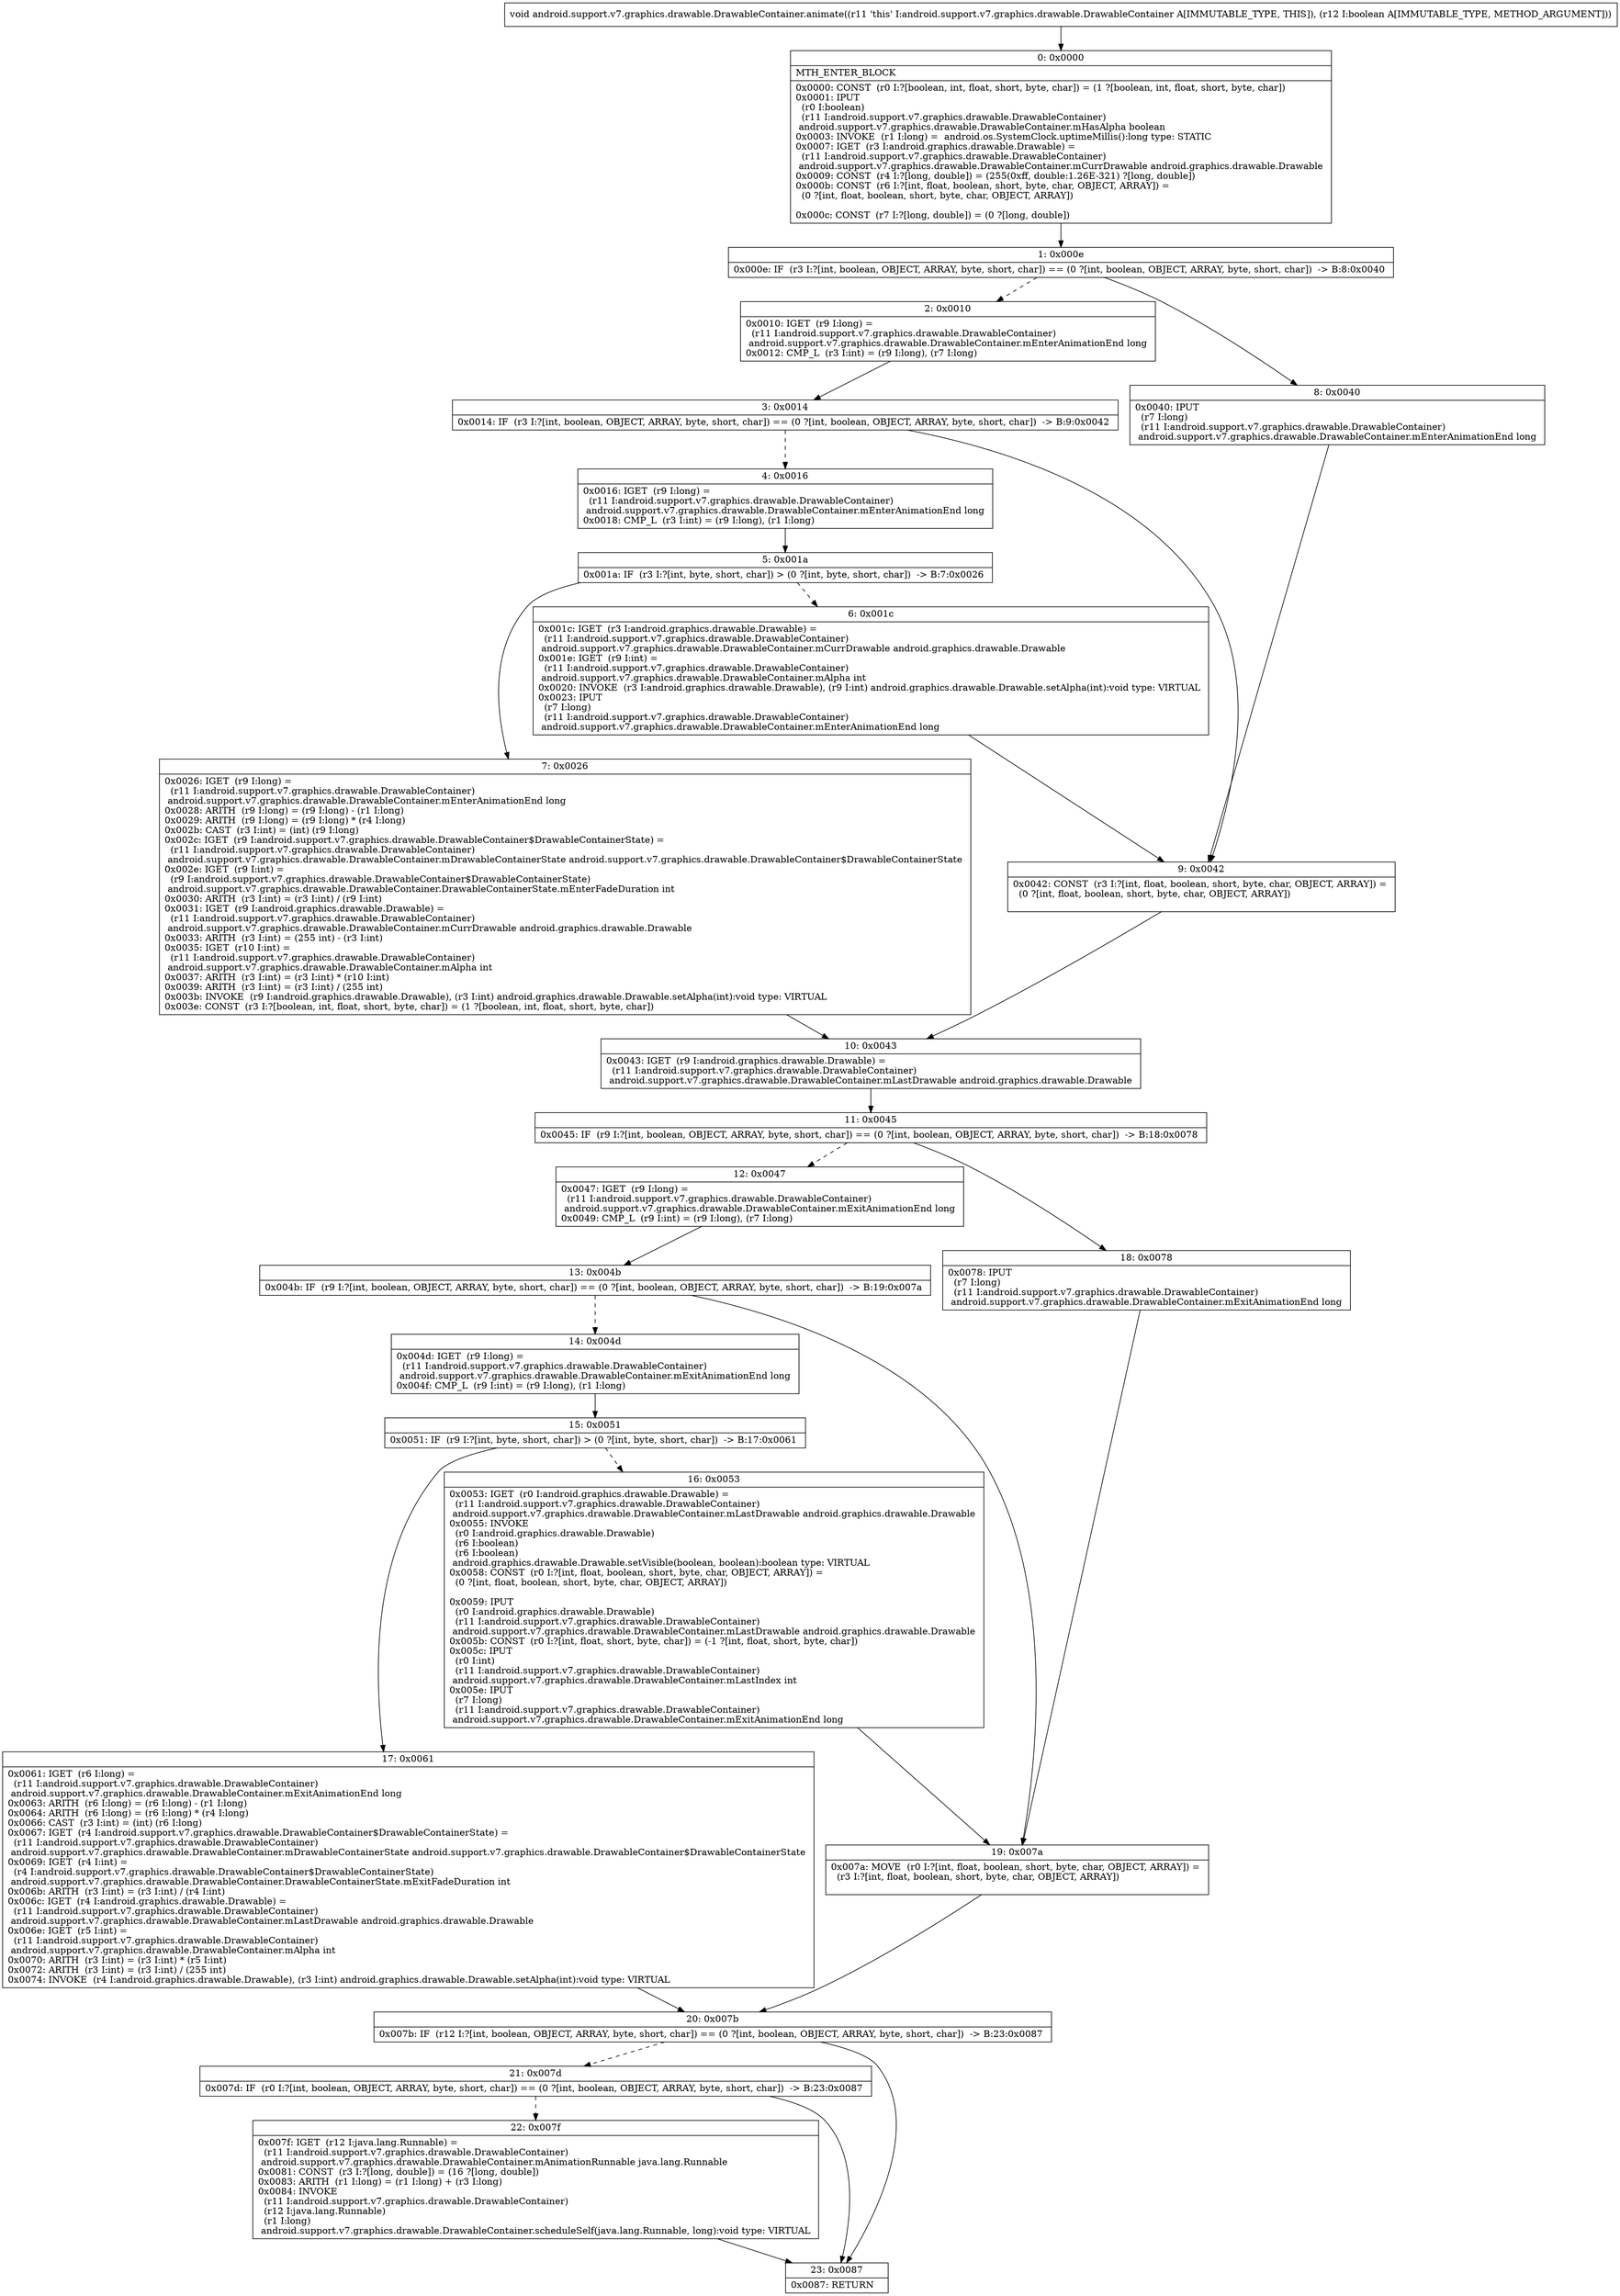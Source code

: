 digraph "CFG forandroid.support.v7.graphics.drawable.DrawableContainer.animate(Z)V" {
Node_0 [shape=record,label="{0\:\ 0x0000|MTH_ENTER_BLOCK\l|0x0000: CONST  (r0 I:?[boolean, int, float, short, byte, char]) = (1 ?[boolean, int, float, short, byte, char]) \l0x0001: IPUT  \l  (r0 I:boolean)\l  (r11 I:android.support.v7.graphics.drawable.DrawableContainer)\l android.support.v7.graphics.drawable.DrawableContainer.mHasAlpha boolean \l0x0003: INVOKE  (r1 I:long) =  android.os.SystemClock.uptimeMillis():long type: STATIC \l0x0007: IGET  (r3 I:android.graphics.drawable.Drawable) = \l  (r11 I:android.support.v7.graphics.drawable.DrawableContainer)\l android.support.v7.graphics.drawable.DrawableContainer.mCurrDrawable android.graphics.drawable.Drawable \l0x0009: CONST  (r4 I:?[long, double]) = (255(0xff, double:1.26E\-321) ?[long, double]) \l0x000b: CONST  (r6 I:?[int, float, boolean, short, byte, char, OBJECT, ARRAY]) = \l  (0 ?[int, float, boolean, short, byte, char, OBJECT, ARRAY])\l \l0x000c: CONST  (r7 I:?[long, double]) = (0 ?[long, double]) \l}"];
Node_1 [shape=record,label="{1\:\ 0x000e|0x000e: IF  (r3 I:?[int, boolean, OBJECT, ARRAY, byte, short, char]) == (0 ?[int, boolean, OBJECT, ARRAY, byte, short, char])  \-\> B:8:0x0040 \l}"];
Node_2 [shape=record,label="{2\:\ 0x0010|0x0010: IGET  (r9 I:long) = \l  (r11 I:android.support.v7.graphics.drawable.DrawableContainer)\l android.support.v7.graphics.drawable.DrawableContainer.mEnterAnimationEnd long \l0x0012: CMP_L  (r3 I:int) = (r9 I:long), (r7 I:long) \l}"];
Node_3 [shape=record,label="{3\:\ 0x0014|0x0014: IF  (r3 I:?[int, boolean, OBJECT, ARRAY, byte, short, char]) == (0 ?[int, boolean, OBJECT, ARRAY, byte, short, char])  \-\> B:9:0x0042 \l}"];
Node_4 [shape=record,label="{4\:\ 0x0016|0x0016: IGET  (r9 I:long) = \l  (r11 I:android.support.v7.graphics.drawable.DrawableContainer)\l android.support.v7.graphics.drawable.DrawableContainer.mEnterAnimationEnd long \l0x0018: CMP_L  (r3 I:int) = (r9 I:long), (r1 I:long) \l}"];
Node_5 [shape=record,label="{5\:\ 0x001a|0x001a: IF  (r3 I:?[int, byte, short, char]) \> (0 ?[int, byte, short, char])  \-\> B:7:0x0026 \l}"];
Node_6 [shape=record,label="{6\:\ 0x001c|0x001c: IGET  (r3 I:android.graphics.drawable.Drawable) = \l  (r11 I:android.support.v7.graphics.drawable.DrawableContainer)\l android.support.v7.graphics.drawable.DrawableContainer.mCurrDrawable android.graphics.drawable.Drawable \l0x001e: IGET  (r9 I:int) = \l  (r11 I:android.support.v7.graphics.drawable.DrawableContainer)\l android.support.v7.graphics.drawable.DrawableContainer.mAlpha int \l0x0020: INVOKE  (r3 I:android.graphics.drawable.Drawable), (r9 I:int) android.graphics.drawable.Drawable.setAlpha(int):void type: VIRTUAL \l0x0023: IPUT  \l  (r7 I:long)\l  (r11 I:android.support.v7.graphics.drawable.DrawableContainer)\l android.support.v7.graphics.drawable.DrawableContainer.mEnterAnimationEnd long \l}"];
Node_7 [shape=record,label="{7\:\ 0x0026|0x0026: IGET  (r9 I:long) = \l  (r11 I:android.support.v7.graphics.drawable.DrawableContainer)\l android.support.v7.graphics.drawable.DrawableContainer.mEnterAnimationEnd long \l0x0028: ARITH  (r9 I:long) = (r9 I:long) \- (r1 I:long) \l0x0029: ARITH  (r9 I:long) = (r9 I:long) * (r4 I:long) \l0x002b: CAST  (r3 I:int) = (int) (r9 I:long) \l0x002c: IGET  (r9 I:android.support.v7.graphics.drawable.DrawableContainer$DrawableContainerState) = \l  (r11 I:android.support.v7.graphics.drawable.DrawableContainer)\l android.support.v7.graphics.drawable.DrawableContainer.mDrawableContainerState android.support.v7.graphics.drawable.DrawableContainer$DrawableContainerState \l0x002e: IGET  (r9 I:int) = \l  (r9 I:android.support.v7.graphics.drawable.DrawableContainer$DrawableContainerState)\l android.support.v7.graphics.drawable.DrawableContainer.DrawableContainerState.mEnterFadeDuration int \l0x0030: ARITH  (r3 I:int) = (r3 I:int) \/ (r9 I:int) \l0x0031: IGET  (r9 I:android.graphics.drawable.Drawable) = \l  (r11 I:android.support.v7.graphics.drawable.DrawableContainer)\l android.support.v7.graphics.drawable.DrawableContainer.mCurrDrawable android.graphics.drawable.Drawable \l0x0033: ARITH  (r3 I:int) = (255 int) \- (r3 I:int) \l0x0035: IGET  (r10 I:int) = \l  (r11 I:android.support.v7.graphics.drawable.DrawableContainer)\l android.support.v7.graphics.drawable.DrawableContainer.mAlpha int \l0x0037: ARITH  (r3 I:int) = (r3 I:int) * (r10 I:int) \l0x0039: ARITH  (r3 I:int) = (r3 I:int) \/ (255 int) \l0x003b: INVOKE  (r9 I:android.graphics.drawable.Drawable), (r3 I:int) android.graphics.drawable.Drawable.setAlpha(int):void type: VIRTUAL \l0x003e: CONST  (r3 I:?[boolean, int, float, short, byte, char]) = (1 ?[boolean, int, float, short, byte, char]) \l}"];
Node_8 [shape=record,label="{8\:\ 0x0040|0x0040: IPUT  \l  (r7 I:long)\l  (r11 I:android.support.v7.graphics.drawable.DrawableContainer)\l android.support.v7.graphics.drawable.DrawableContainer.mEnterAnimationEnd long \l}"];
Node_9 [shape=record,label="{9\:\ 0x0042|0x0042: CONST  (r3 I:?[int, float, boolean, short, byte, char, OBJECT, ARRAY]) = \l  (0 ?[int, float, boolean, short, byte, char, OBJECT, ARRAY])\l \l}"];
Node_10 [shape=record,label="{10\:\ 0x0043|0x0043: IGET  (r9 I:android.graphics.drawable.Drawable) = \l  (r11 I:android.support.v7.graphics.drawable.DrawableContainer)\l android.support.v7.graphics.drawable.DrawableContainer.mLastDrawable android.graphics.drawable.Drawable \l}"];
Node_11 [shape=record,label="{11\:\ 0x0045|0x0045: IF  (r9 I:?[int, boolean, OBJECT, ARRAY, byte, short, char]) == (0 ?[int, boolean, OBJECT, ARRAY, byte, short, char])  \-\> B:18:0x0078 \l}"];
Node_12 [shape=record,label="{12\:\ 0x0047|0x0047: IGET  (r9 I:long) = \l  (r11 I:android.support.v7.graphics.drawable.DrawableContainer)\l android.support.v7.graphics.drawable.DrawableContainer.mExitAnimationEnd long \l0x0049: CMP_L  (r9 I:int) = (r9 I:long), (r7 I:long) \l}"];
Node_13 [shape=record,label="{13\:\ 0x004b|0x004b: IF  (r9 I:?[int, boolean, OBJECT, ARRAY, byte, short, char]) == (0 ?[int, boolean, OBJECT, ARRAY, byte, short, char])  \-\> B:19:0x007a \l}"];
Node_14 [shape=record,label="{14\:\ 0x004d|0x004d: IGET  (r9 I:long) = \l  (r11 I:android.support.v7.graphics.drawable.DrawableContainer)\l android.support.v7.graphics.drawable.DrawableContainer.mExitAnimationEnd long \l0x004f: CMP_L  (r9 I:int) = (r9 I:long), (r1 I:long) \l}"];
Node_15 [shape=record,label="{15\:\ 0x0051|0x0051: IF  (r9 I:?[int, byte, short, char]) \> (0 ?[int, byte, short, char])  \-\> B:17:0x0061 \l}"];
Node_16 [shape=record,label="{16\:\ 0x0053|0x0053: IGET  (r0 I:android.graphics.drawable.Drawable) = \l  (r11 I:android.support.v7.graphics.drawable.DrawableContainer)\l android.support.v7.graphics.drawable.DrawableContainer.mLastDrawable android.graphics.drawable.Drawable \l0x0055: INVOKE  \l  (r0 I:android.graphics.drawable.Drawable)\l  (r6 I:boolean)\l  (r6 I:boolean)\l android.graphics.drawable.Drawable.setVisible(boolean, boolean):boolean type: VIRTUAL \l0x0058: CONST  (r0 I:?[int, float, boolean, short, byte, char, OBJECT, ARRAY]) = \l  (0 ?[int, float, boolean, short, byte, char, OBJECT, ARRAY])\l \l0x0059: IPUT  \l  (r0 I:android.graphics.drawable.Drawable)\l  (r11 I:android.support.v7.graphics.drawable.DrawableContainer)\l android.support.v7.graphics.drawable.DrawableContainer.mLastDrawable android.graphics.drawable.Drawable \l0x005b: CONST  (r0 I:?[int, float, short, byte, char]) = (\-1 ?[int, float, short, byte, char]) \l0x005c: IPUT  \l  (r0 I:int)\l  (r11 I:android.support.v7.graphics.drawable.DrawableContainer)\l android.support.v7.graphics.drawable.DrawableContainer.mLastIndex int \l0x005e: IPUT  \l  (r7 I:long)\l  (r11 I:android.support.v7.graphics.drawable.DrawableContainer)\l android.support.v7.graphics.drawable.DrawableContainer.mExitAnimationEnd long \l}"];
Node_17 [shape=record,label="{17\:\ 0x0061|0x0061: IGET  (r6 I:long) = \l  (r11 I:android.support.v7.graphics.drawable.DrawableContainer)\l android.support.v7.graphics.drawable.DrawableContainer.mExitAnimationEnd long \l0x0063: ARITH  (r6 I:long) = (r6 I:long) \- (r1 I:long) \l0x0064: ARITH  (r6 I:long) = (r6 I:long) * (r4 I:long) \l0x0066: CAST  (r3 I:int) = (int) (r6 I:long) \l0x0067: IGET  (r4 I:android.support.v7.graphics.drawable.DrawableContainer$DrawableContainerState) = \l  (r11 I:android.support.v7.graphics.drawable.DrawableContainer)\l android.support.v7.graphics.drawable.DrawableContainer.mDrawableContainerState android.support.v7.graphics.drawable.DrawableContainer$DrawableContainerState \l0x0069: IGET  (r4 I:int) = \l  (r4 I:android.support.v7.graphics.drawable.DrawableContainer$DrawableContainerState)\l android.support.v7.graphics.drawable.DrawableContainer.DrawableContainerState.mExitFadeDuration int \l0x006b: ARITH  (r3 I:int) = (r3 I:int) \/ (r4 I:int) \l0x006c: IGET  (r4 I:android.graphics.drawable.Drawable) = \l  (r11 I:android.support.v7.graphics.drawable.DrawableContainer)\l android.support.v7.graphics.drawable.DrawableContainer.mLastDrawable android.graphics.drawable.Drawable \l0x006e: IGET  (r5 I:int) = \l  (r11 I:android.support.v7.graphics.drawable.DrawableContainer)\l android.support.v7.graphics.drawable.DrawableContainer.mAlpha int \l0x0070: ARITH  (r3 I:int) = (r3 I:int) * (r5 I:int) \l0x0072: ARITH  (r3 I:int) = (r3 I:int) \/ (255 int) \l0x0074: INVOKE  (r4 I:android.graphics.drawable.Drawable), (r3 I:int) android.graphics.drawable.Drawable.setAlpha(int):void type: VIRTUAL \l}"];
Node_18 [shape=record,label="{18\:\ 0x0078|0x0078: IPUT  \l  (r7 I:long)\l  (r11 I:android.support.v7.graphics.drawable.DrawableContainer)\l android.support.v7.graphics.drawable.DrawableContainer.mExitAnimationEnd long \l}"];
Node_19 [shape=record,label="{19\:\ 0x007a|0x007a: MOVE  (r0 I:?[int, float, boolean, short, byte, char, OBJECT, ARRAY]) = \l  (r3 I:?[int, float, boolean, short, byte, char, OBJECT, ARRAY])\l \l}"];
Node_20 [shape=record,label="{20\:\ 0x007b|0x007b: IF  (r12 I:?[int, boolean, OBJECT, ARRAY, byte, short, char]) == (0 ?[int, boolean, OBJECT, ARRAY, byte, short, char])  \-\> B:23:0x0087 \l}"];
Node_21 [shape=record,label="{21\:\ 0x007d|0x007d: IF  (r0 I:?[int, boolean, OBJECT, ARRAY, byte, short, char]) == (0 ?[int, boolean, OBJECT, ARRAY, byte, short, char])  \-\> B:23:0x0087 \l}"];
Node_22 [shape=record,label="{22\:\ 0x007f|0x007f: IGET  (r12 I:java.lang.Runnable) = \l  (r11 I:android.support.v7.graphics.drawable.DrawableContainer)\l android.support.v7.graphics.drawable.DrawableContainer.mAnimationRunnable java.lang.Runnable \l0x0081: CONST  (r3 I:?[long, double]) = (16 ?[long, double]) \l0x0083: ARITH  (r1 I:long) = (r1 I:long) + (r3 I:long) \l0x0084: INVOKE  \l  (r11 I:android.support.v7.graphics.drawable.DrawableContainer)\l  (r12 I:java.lang.Runnable)\l  (r1 I:long)\l android.support.v7.graphics.drawable.DrawableContainer.scheduleSelf(java.lang.Runnable, long):void type: VIRTUAL \l}"];
Node_23 [shape=record,label="{23\:\ 0x0087|0x0087: RETURN   \l}"];
MethodNode[shape=record,label="{void android.support.v7.graphics.drawable.DrawableContainer.animate((r11 'this' I:android.support.v7.graphics.drawable.DrawableContainer A[IMMUTABLE_TYPE, THIS]), (r12 I:boolean A[IMMUTABLE_TYPE, METHOD_ARGUMENT])) }"];
MethodNode -> Node_0;
Node_0 -> Node_1;
Node_1 -> Node_2[style=dashed];
Node_1 -> Node_8;
Node_2 -> Node_3;
Node_3 -> Node_4[style=dashed];
Node_3 -> Node_9;
Node_4 -> Node_5;
Node_5 -> Node_6[style=dashed];
Node_5 -> Node_7;
Node_6 -> Node_9;
Node_7 -> Node_10;
Node_8 -> Node_9;
Node_9 -> Node_10;
Node_10 -> Node_11;
Node_11 -> Node_12[style=dashed];
Node_11 -> Node_18;
Node_12 -> Node_13;
Node_13 -> Node_14[style=dashed];
Node_13 -> Node_19;
Node_14 -> Node_15;
Node_15 -> Node_16[style=dashed];
Node_15 -> Node_17;
Node_16 -> Node_19;
Node_17 -> Node_20;
Node_18 -> Node_19;
Node_19 -> Node_20;
Node_20 -> Node_21[style=dashed];
Node_20 -> Node_23;
Node_21 -> Node_22[style=dashed];
Node_21 -> Node_23;
Node_22 -> Node_23;
}

